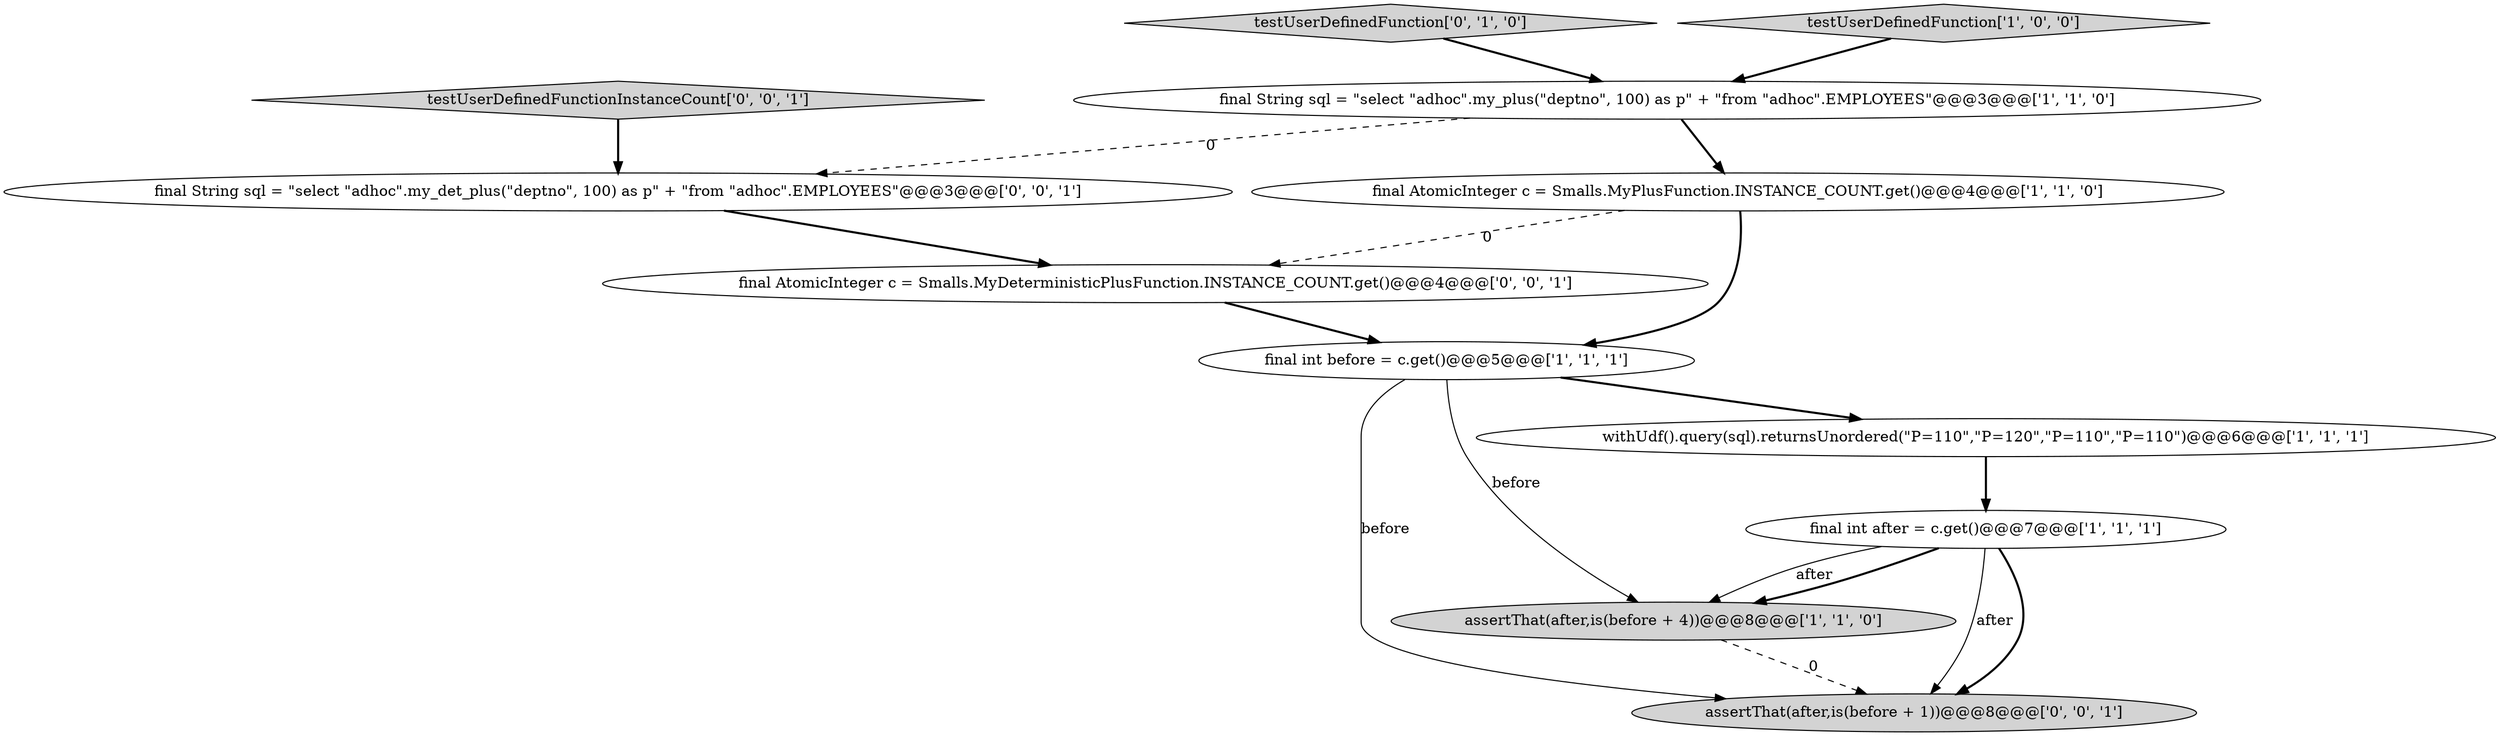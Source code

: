 digraph {
8 [style = filled, label = "assertThat(after,is(before + 1))@@@8@@@['0', '0', '1']", fillcolor = lightgray, shape = ellipse image = "AAA0AAABBB3BBB"];
6 [style = filled, label = "assertThat(after,is(before + 4))@@@8@@@['1', '1', '0']", fillcolor = lightgray, shape = ellipse image = "AAA0AAABBB1BBB"];
9 [style = filled, label = "final AtomicInteger c = Smalls.MyDeterministicPlusFunction.INSTANCE_COUNT.get()@@@4@@@['0', '0', '1']", fillcolor = white, shape = ellipse image = "AAA0AAABBB3BBB"];
4 [style = filled, label = "withUdf().query(sql).returnsUnordered(\"P=110\",\"P=120\",\"P=110\",\"P=110\")@@@6@@@['1', '1', '1']", fillcolor = white, shape = ellipse image = "AAA0AAABBB1BBB"];
3 [style = filled, label = "final int before = c.get()@@@5@@@['1', '1', '1']", fillcolor = white, shape = ellipse image = "AAA0AAABBB1BBB"];
0 [style = filled, label = "final int after = c.get()@@@7@@@['1', '1', '1']", fillcolor = white, shape = ellipse image = "AAA0AAABBB1BBB"];
5 [style = filled, label = "final AtomicInteger c = Smalls.MyPlusFunction.INSTANCE_COUNT.get()@@@4@@@['1', '1', '0']", fillcolor = white, shape = ellipse image = "AAA0AAABBB1BBB"];
1 [style = filled, label = "final String sql = \"select \"adhoc\".my_plus(\"deptno\", 100) as p\" + \"from \"adhoc\".EMPLOYEES\"@@@3@@@['1', '1', '0']", fillcolor = white, shape = ellipse image = "AAA0AAABBB1BBB"];
11 [style = filled, label = "testUserDefinedFunctionInstanceCount['0', '0', '1']", fillcolor = lightgray, shape = diamond image = "AAA0AAABBB3BBB"];
10 [style = filled, label = "final String sql = \"select \"adhoc\".my_det_plus(\"deptno\", 100) as p\" + \"from \"adhoc\".EMPLOYEES\"@@@3@@@['0', '0', '1']", fillcolor = white, shape = ellipse image = "AAA0AAABBB3BBB"];
7 [style = filled, label = "testUserDefinedFunction['0', '1', '0']", fillcolor = lightgray, shape = diamond image = "AAA0AAABBB2BBB"];
2 [style = filled, label = "testUserDefinedFunction['1', '0', '0']", fillcolor = lightgray, shape = diamond image = "AAA0AAABBB1BBB"];
1->5 [style = bold, label=""];
5->3 [style = bold, label=""];
9->3 [style = bold, label=""];
5->9 [style = dashed, label="0"];
10->9 [style = bold, label=""];
6->8 [style = dashed, label="0"];
7->1 [style = bold, label=""];
0->6 [style = solid, label="after"];
3->8 [style = solid, label="before"];
1->10 [style = dashed, label="0"];
0->6 [style = bold, label=""];
3->4 [style = bold, label=""];
11->10 [style = bold, label=""];
2->1 [style = bold, label=""];
0->8 [style = solid, label="after"];
3->6 [style = solid, label="before"];
4->0 [style = bold, label=""];
0->8 [style = bold, label=""];
}
